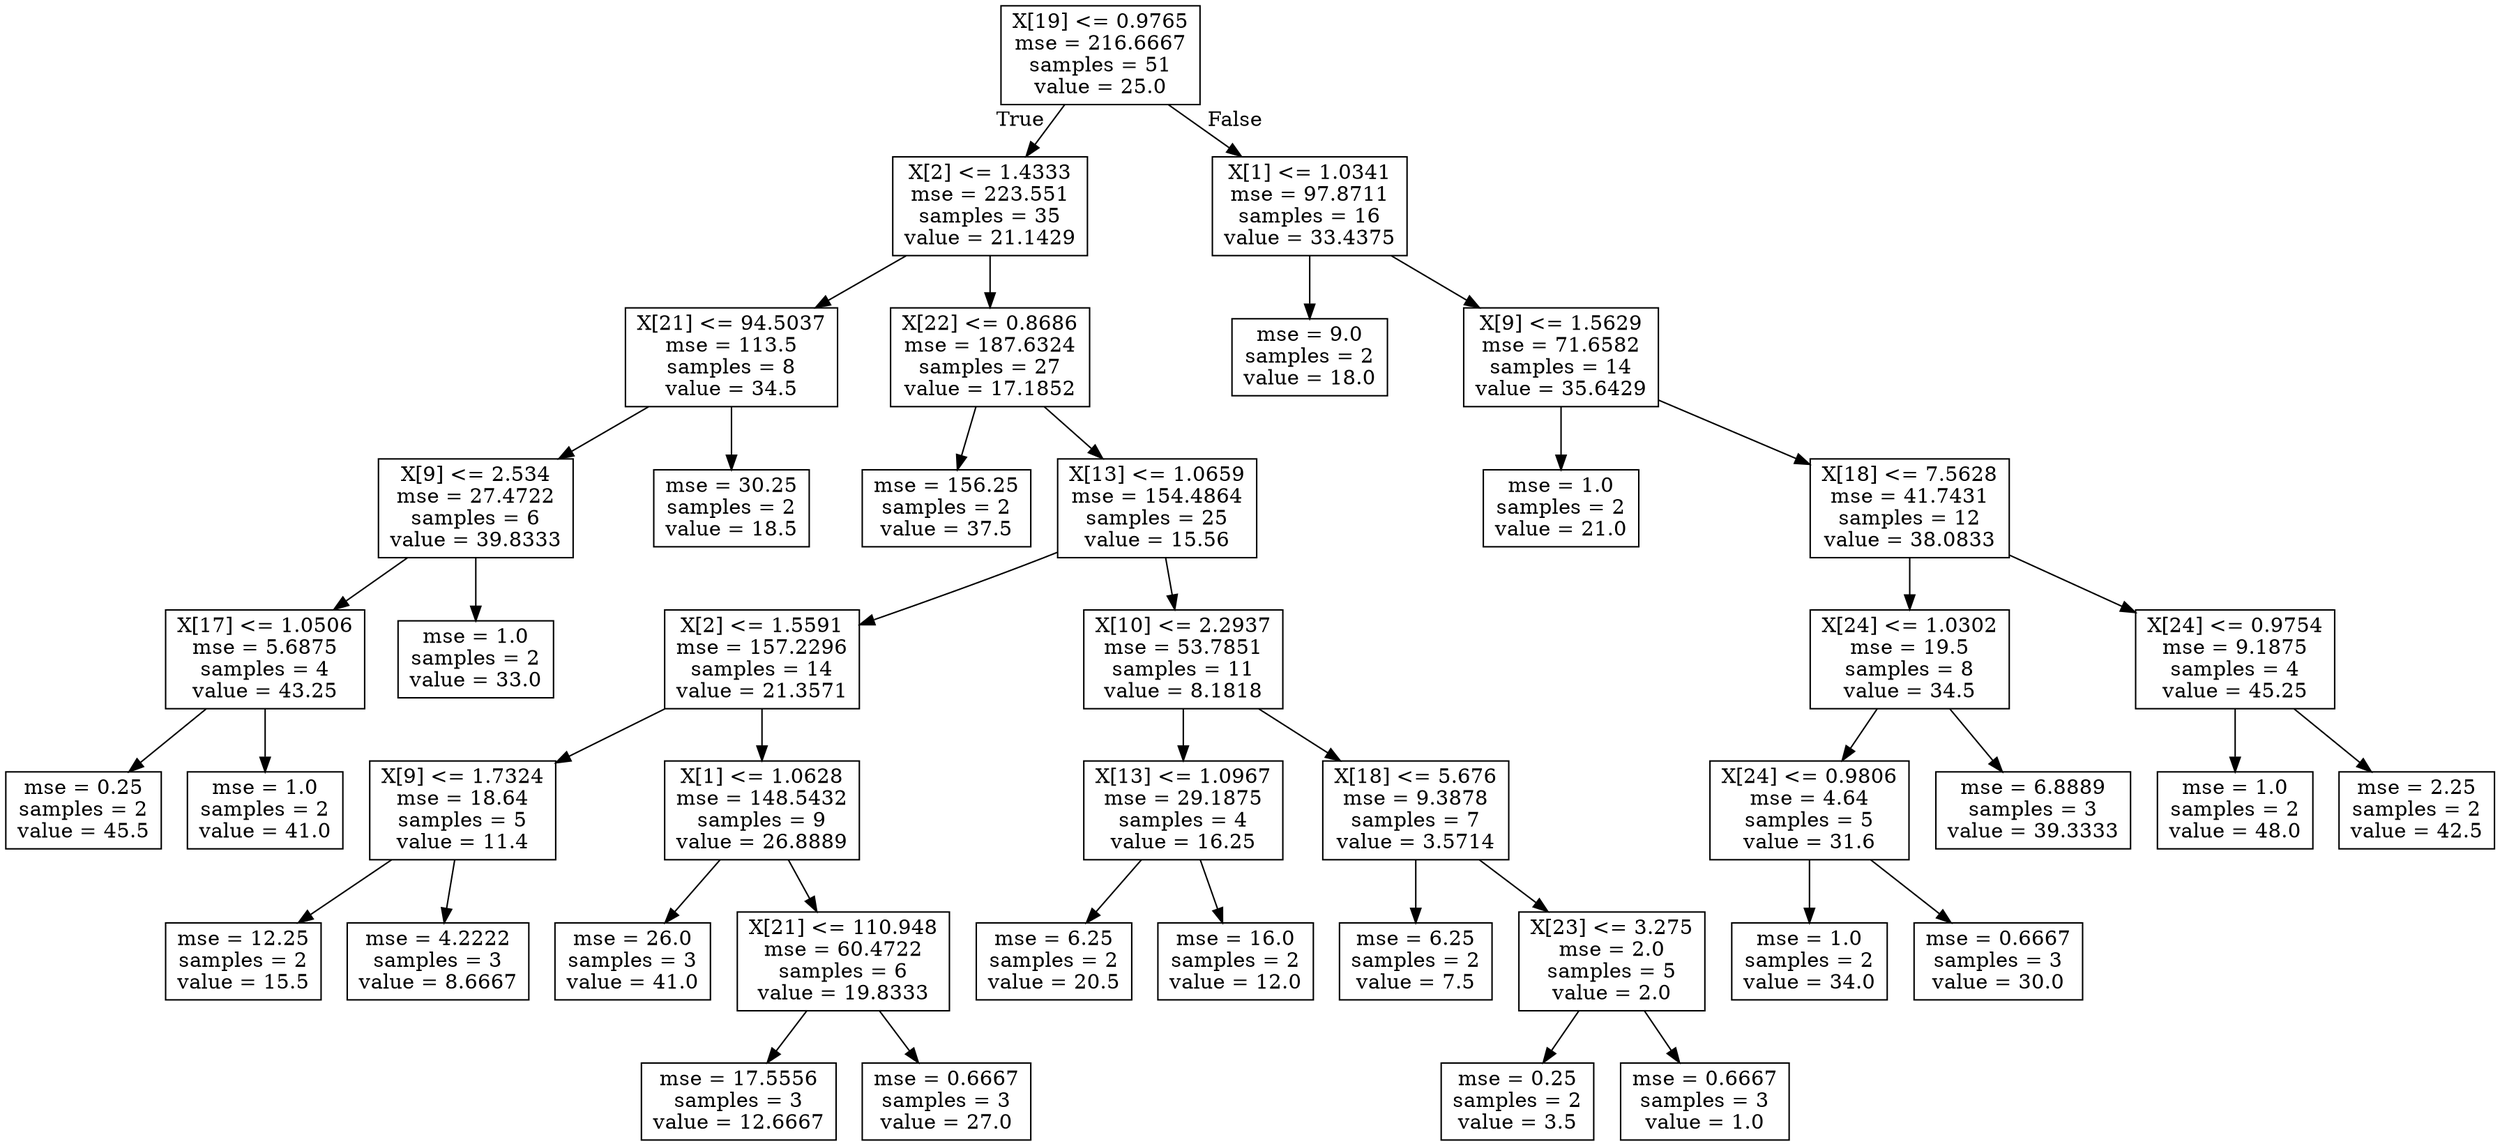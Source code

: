 digraph Tree {
node [shape=box] ;
0 [label="X[19] <= 0.9765\nmse = 216.6667\nsamples = 51\nvalue = 25.0"] ;
1 [label="X[2] <= 1.4333\nmse = 223.551\nsamples = 35\nvalue = 21.1429"] ;
0 -> 1 [labeldistance=2.5, labelangle=45, headlabel="True"] ;
2 [label="X[21] <= 94.5037\nmse = 113.5\nsamples = 8\nvalue = 34.5"] ;
1 -> 2 ;
3 [label="X[9] <= 2.534\nmse = 27.4722\nsamples = 6\nvalue = 39.8333"] ;
2 -> 3 ;
4 [label="X[17] <= 1.0506\nmse = 5.6875\nsamples = 4\nvalue = 43.25"] ;
3 -> 4 ;
5 [label="mse = 0.25\nsamples = 2\nvalue = 45.5"] ;
4 -> 5 ;
6 [label="mse = 1.0\nsamples = 2\nvalue = 41.0"] ;
4 -> 6 ;
7 [label="mse = 1.0\nsamples = 2\nvalue = 33.0"] ;
3 -> 7 ;
8 [label="mse = 30.25\nsamples = 2\nvalue = 18.5"] ;
2 -> 8 ;
9 [label="X[22] <= 0.8686\nmse = 187.6324\nsamples = 27\nvalue = 17.1852"] ;
1 -> 9 ;
10 [label="mse = 156.25\nsamples = 2\nvalue = 37.5"] ;
9 -> 10 ;
11 [label="X[13] <= 1.0659\nmse = 154.4864\nsamples = 25\nvalue = 15.56"] ;
9 -> 11 ;
12 [label="X[2] <= 1.5591\nmse = 157.2296\nsamples = 14\nvalue = 21.3571"] ;
11 -> 12 ;
13 [label="X[9] <= 1.7324\nmse = 18.64\nsamples = 5\nvalue = 11.4"] ;
12 -> 13 ;
14 [label="mse = 12.25\nsamples = 2\nvalue = 15.5"] ;
13 -> 14 ;
15 [label="mse = 4.2222\nsamples = 3\nvalue = 8.6667"] ;
13 -> 15 ;
16 [label="X[1] <= 1.0628\nmse = 148.5432\nsamples = 9\nvalue = 26.8889"] ;
12 -> 16 ;
17 [label="mse = 26.0\nsamples = 3\nvalue = 41.0"] ;
16 -> 17 ;
18 [label="X[21] <= 110.948\nmse = 60.4722\nsamples = 6\nvalue = 19.8333"] ;
16 -> 18 ;
19 [label="mse = 17.5556\nsamples = 3\nvalue = 12.6667"] ;
18 -> 19 ;
20 [label="mse = 0.6667\nsamples = 3\nvalue = 27.0"] ;
18 -> 20 ;
21 [label="X[10] <= 2.2937\nmse = 53.7851\nsamples = 11\nvalue = 8.1818"] ;
11 -> 21 ;
22 [label="X[13] <= 1.0967\nmse = 29.1875\nsamples = 4\nvalue = 16.25"] ;
21 -> 22 ;
23 [label="mse = 6.25\nsamples = 2\nvalue = 20.5"] ;
22 -> 23 ;
24 [label="mse = 16.0\nsamples = 2\nvalue = 12.0"] ;
22 -> 24 ;
25 [label="X[18] <= 5.676\nmse = 9.3878\nsamples = 7\nvalue = 3.5714"] ;
21 -> 25 ;
26 [label="mse = 6.25\nsamples = 2\nvalue = 7.5"] ;
25 -> 26 ;
27 [label="X[23] <= 3.275\nmse = 2.0\nsamples = 5\nvalue = 2.0"] ;
25 -> 27 ;
28 [label="mse = 0.25\nsamples = 2\nvalue = 3.5"] ;
27 -> 28 ;
29 [label="mse = 0.6667\nsamples = 3\nvalue = 1.0"] ;
27 -> 29 ;
30 [label="X[1] <= 1.0341\nmse = 97.8711\nsamples = 16\nvalue = 33.4375"] ;
0 -> 30 [labeldistance=2.5, labelangle=-45, headlabel="False"] ;
31 [label="mse = 9.0\nsamples = 2\nvalue = 18.0"] ;
30 -> 31 ;
32 [label="X[9] <= 1.5629\nmse = 71.6582\nsamples = 14\nvalue = 35.6429"] ;
30 -> 32 ;
33 [label="mse = 1.0\nsamples = 2\nvalue = 21.0"] ;
32 -> 33 ;
34 [label="X[18] <= 7.5628\nmse = 41.7431\nsamples = 12\nvalue = 38.0833"] ;
32 -> 34 ;
35 [label="X[24] <= 1.0302\nmse = 19.5\nsamples = 8\nvalue = 34.5"] ;
34 -> 35 ;
36 [label="X[24] <= 0.9806\nmse = 4.64\nsamples = 5\nvalue = 31.6"] ;
35 -> 36 ;
37 [label="mse = 1.0\nsamples = 2\nvalue = 34.0"] ;
36 -> 37 ;
38 [label="mse = 0.6667\nsamples = 3\nvalue = 30.0"] ;
36 -> 38 ;
39 [label="mse = 6.8889\nsamples = 3\nvalue = 39.3333"] ;
35 -> 39 ;
40 [label="X[24] <= 0.9754\nmse = 9.1875\nsamples = 4\nvalue = 45.25"] ;
34 -> 40 ;
41 [label="mse = 1.0\nsamples = 2\nvalue = 48.0"] ;
40 -> 41 ;
42 [label="mse = 2.25\nsamples = 2\nvalue = 42.5"] ;
40 -> 42 ;
}